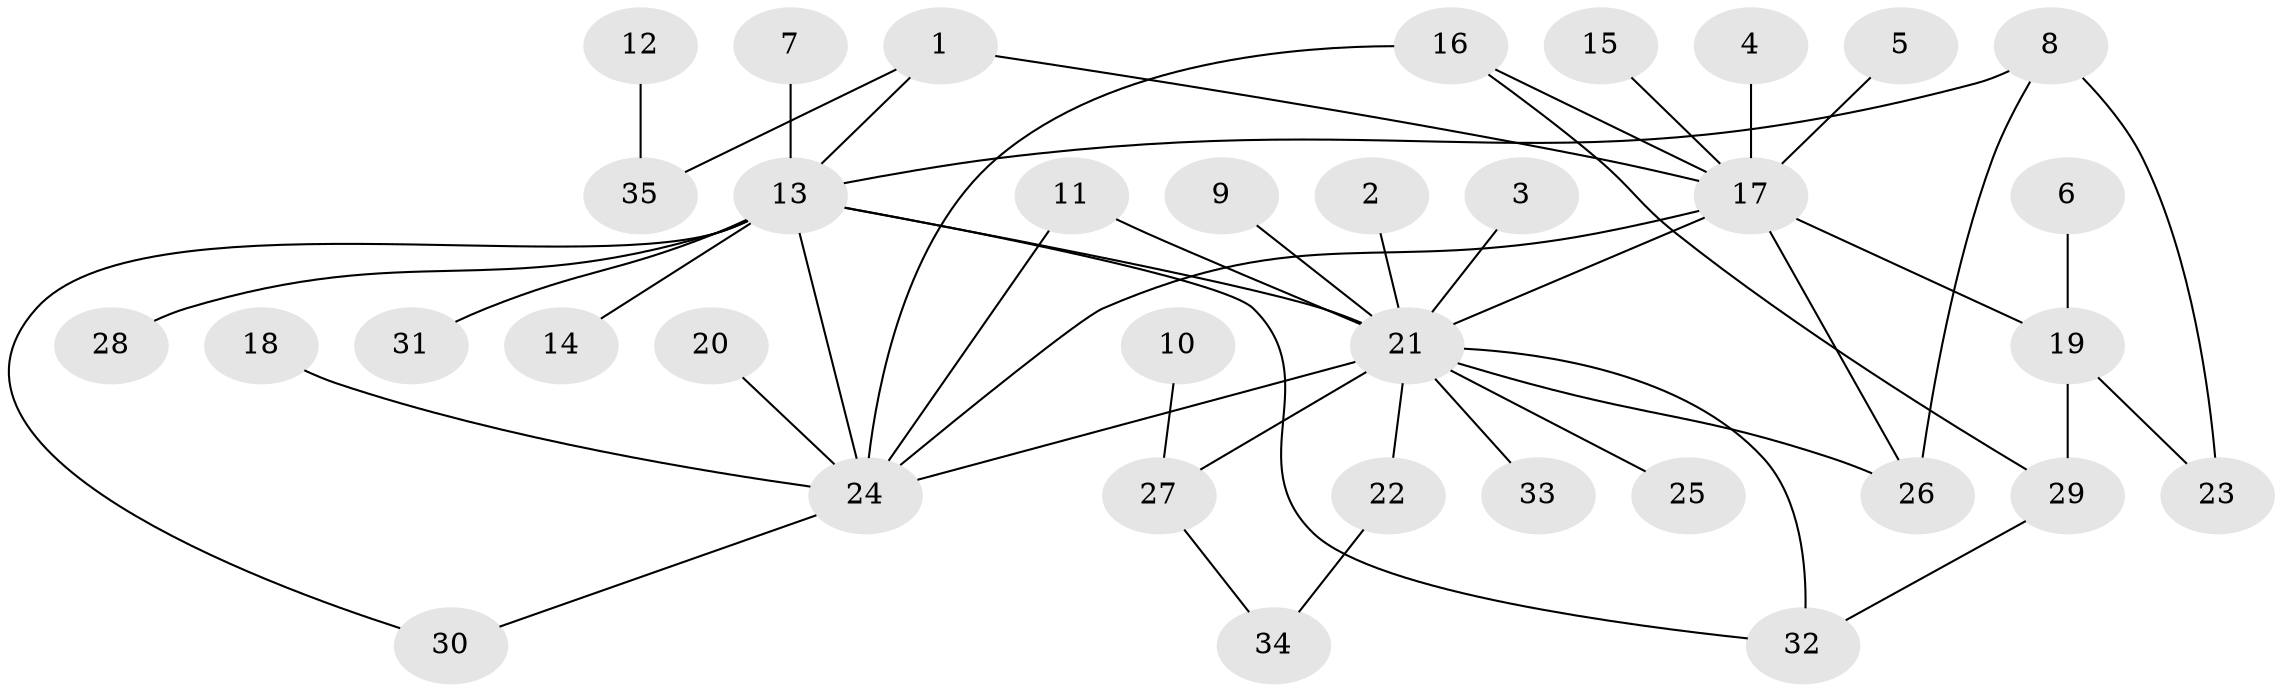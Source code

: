 // original degree distribution, {16: 0.014285714285714285, 11: 0.014285714285714285, 2: 0.11428571428571428, 12: 0.014285714285714285, 3: 0.1, 4: 0.1, 5: 0.02857142857142857, 1: 0.5857142857142857, 6: 0.014285714285714285, 7: 0.014285714285714285}
// Generated by graph-tools (version 1.1) at 2025/01/03/09/25 03:01:42]
// undirected, 35 vertices, 47 edges
graph export_dot {
graph [start="1"]
  node [color=gray90,style=filled];
  1;
  2;
  3;
  4;
  5;
  6;
  7;
  8;
  9;
  10;
  11;
  12;
  13;
  14;
  15;
  16;
  17;
  18;
  19;
  20;
  21;
  22;
  23;
  24;
  25;
  26;
  27;
  28;
  29;
  30;
  31;
  32;
  33;
  34;
  35;
  1 -- 13 [weight=1.0];
  1 -- 17 [weight=1.0];
  1 -- 35 [weight=1.0];
  2 -- 21 [weight=1.0];
  3 -- 21 [weight=1.0];
  4 -- 17 [weight=1.0];
  5 -- 17 [weight=1.0];
  6 -- 19 [weight=1.0];
  7 -- 13 [weight=1.0];
  8 -- 13 [weight=1.0];
  8 -- 23 [weight=1.0];
  8 -- 26 [weight=1.0];
  9 -- 21 [weight=1.0];
  10 -- 27 [weight=1.0];
  11 -- 21 [weight=2.0];
  11 -- 24 [weight=1.0];
  12 -- 35 [weight=1.0];
  13 -- 14 [weight=1.0];
  13 -- 21 [weight=1.0];
  13 -- 24 [weight=1.0];
  13 -- 28 [weight=1.0];
  13 -- 30 [weight=1.0];
  13 -- 31 [weight=1.0];
  13 -- 32 [weight=1.0];
  15 -- 17 [weight=1.0];
  16 -- 17 [weight=1.0];
  16 -- 24 [weight=1.0];
  16 -- 29 [weight=1.0];
  17 -- 19 [weight=1.0];
  17 -- 21 [weight=1.0];
  17 -- 24 [weight=1.0];
  17 -- 26 [weight=1.0];
  18 -- 24 [weight=1.0];
  19 -- 23 [weight=1.0];
  19 -- 29 [weight=1.0];
  20 -- 24 [weight=1.0];
  21 -- 22 [weight=1.0];
  21 -- 24 [weight=1.0];
  21 -- 25 [weight=1.0];
  21 -- 26 [weight=1.0];
  21 -- 27 [weight=1.0];
  21 -- 32 [weight=1.0];
  21 -- 33 [weight=1.0];
  22 -- 34 [weight=1.0];
  24 -- 30 [weight=1.0];
  27 -- 34 [weight=1.0];
  29 -- 32 [weight=1.0];
}
